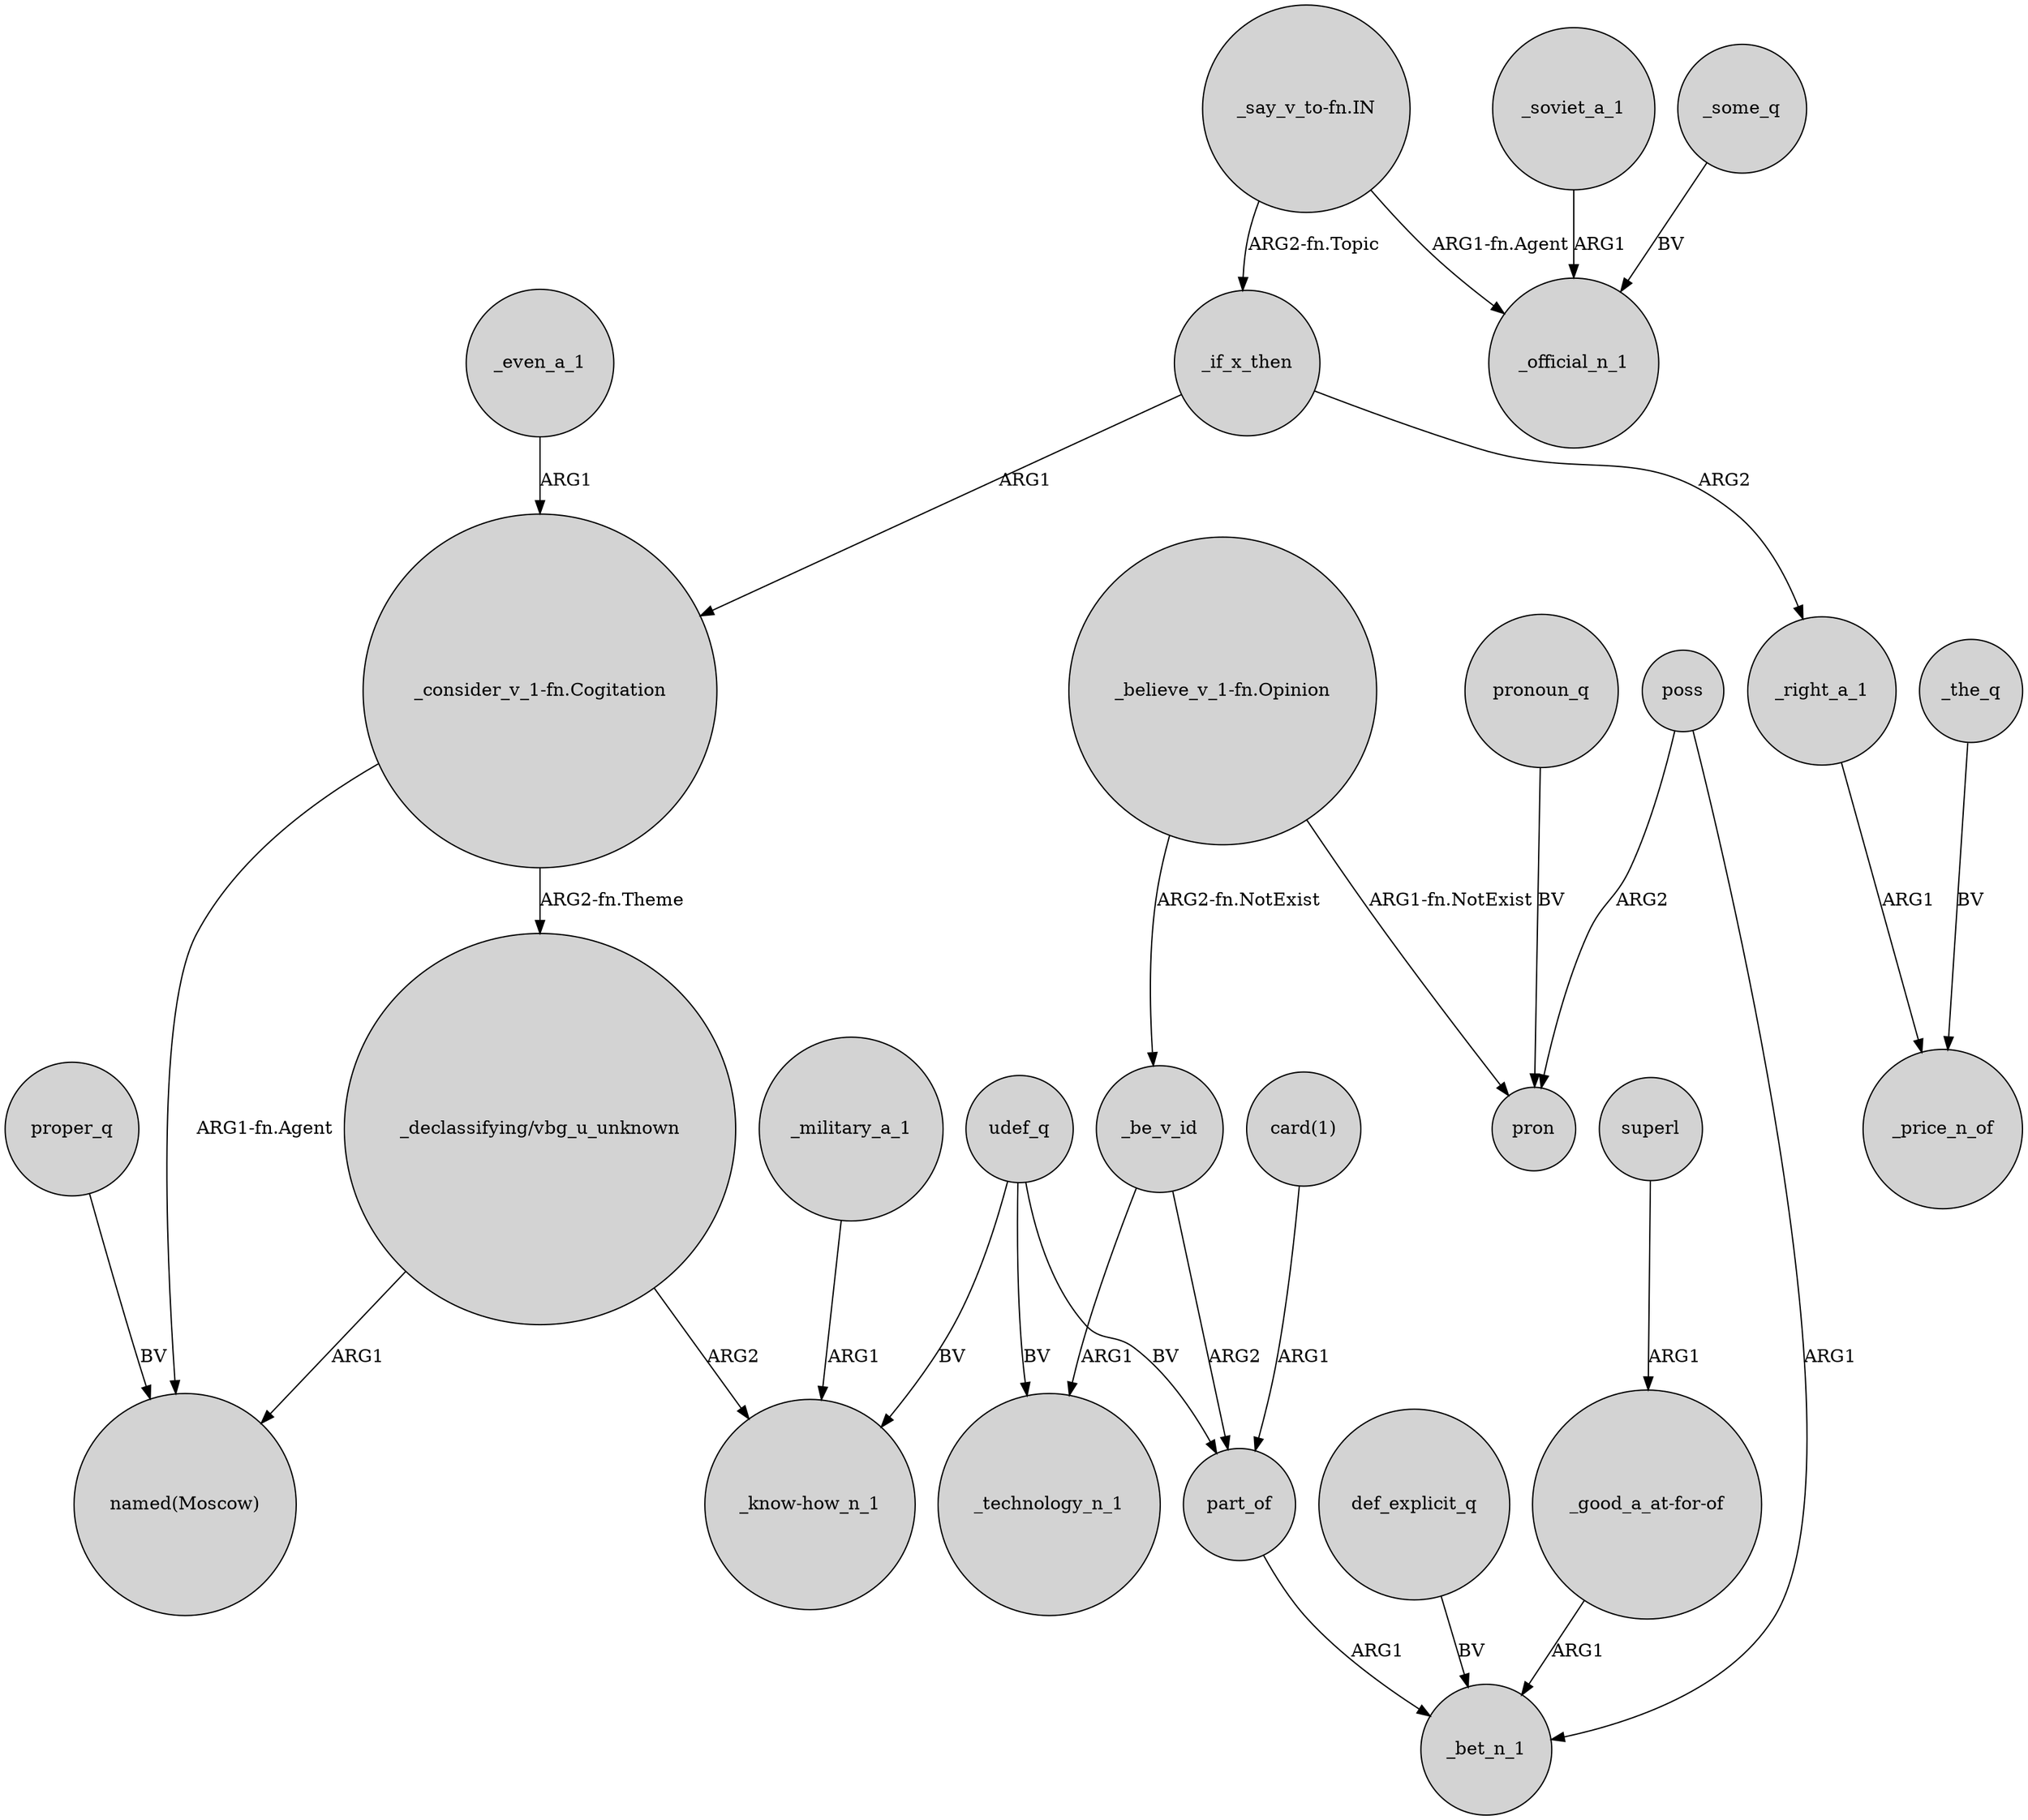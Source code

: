 digraph {
	node [shape=circle style=filled]
	proper_q -> "named(Moscow)" [label=BV]
	"_believe_v_1-fn.Opinion" -> _be_v_id [label="ARG2-fn.NotExist"]
	udef_q -> part_of [label=BV]
	"_say_v_to-fn.IN" -> _if_x_then [label="ARG2-fn.Topic"]
	poss -> _bet_n_1 [label=ARG1]
	poss -> pron [label=ARG2]
	"_declassifying/vbg_u_unknown" -> "_know-how_n_1" [label=ARG2]
	_soviet_a_1 -> _official_n_1 [label=ARG1]
	"_say_v_to-fn.IN" -> _official_n_1 [label="ARG1-fn.Agent"]
	_some_q -> _official_n_1 [label=BV]
	"_consider_v_1-fn.Cogitation" -> "named(Moscow)" [label="ARG1-fn.Agent"]
	_military_a_1 -> "_know-how_n_1" [label=ARG1]
	def_explicit_q -> _bet_n_1 [label=BV]
	_the_q -> _price_n_of [label=BV]
	pronoun_q -> pron [label=BV]
	"_believe_v_1-fn.Opinion" -> pron [label="ARG1-fn.NotExist"]
	"_consider_v_1-fn.Cogitation" -> "_declassifying/vbg_u_unknown" [label="ARG2-fn.Theme"]
	part_of -> _bet_n_1 [label=ARG1]
	superl -> "_good_a_at-for-of" [label=ARG1]
	"_good_a_at-for-of" -> _bet_n_1 [label=ARG1]
	"card(1)" -> part_of [label=ARG1]
	udef_q -> _technology_n_1 [label=BV]
	_be_v_id -> _technology_n_1 [label=ARG1]
	udef_q -> "_know-how_n_1" [label=BV]
	_be_v_id -> part_of [label=ARG2]
	_if_x_then -> _right_a_1 [label=ARG2]
	_right_a_1 -> _price_n_of [label=ARG1]
	"_declassifying/vbg_u_unknown" -> "named(Moscow)" [label=ARG1]
	_if_x_then -> "_consider_v_1-fn.Cogitation" [label=ARG1]
	_even_a_1 -> "_consider_v_1-fn.Cogitation" [label=ARG1]
}
